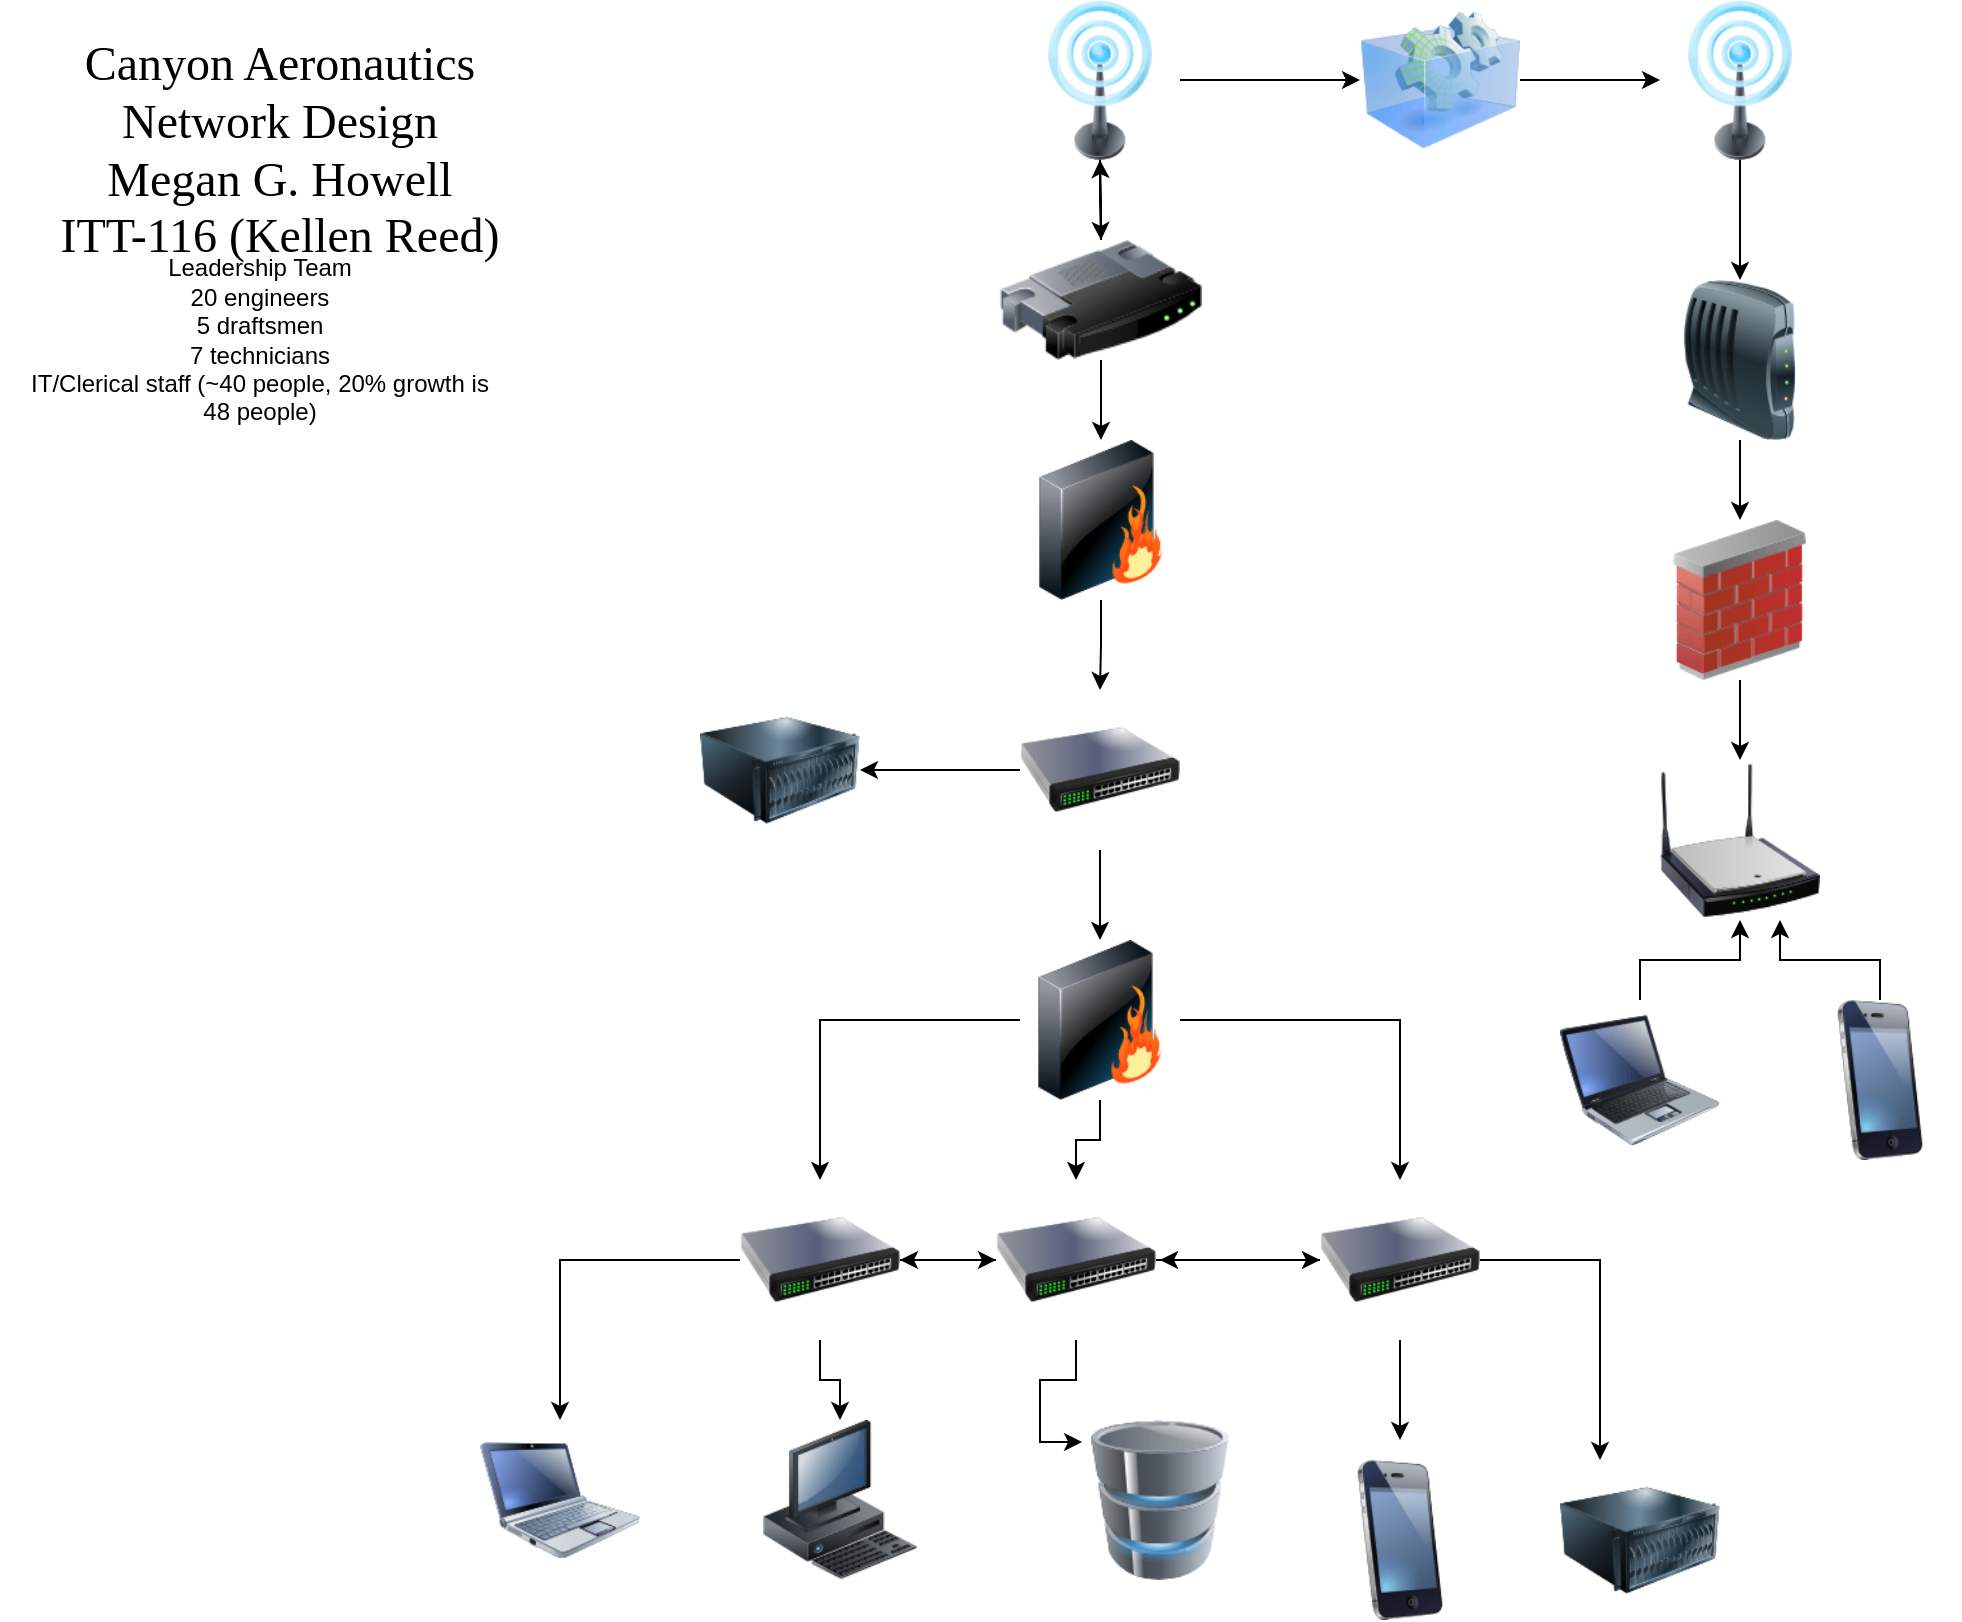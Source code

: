 <mxfile version="21.1.2" type="github">
  <diagram name="Page-1" id="55a83fd1-7818-8e21-69c5-c3457e3827bb">
    <mxGraphModel dx="756" dy="744" grid="1" gridSize="10" guides="1" tooltips="1" connect="1" arrows="1" fold="1" page="1" pageScale="1" pageWidth="1100" pageHeight="850" background="none" math="0" shadow="0">
      <root>
        <mxCell id="0" />
        <mxCell id="1" parent="0" />
        <mxCell id="h9fLuppz6c3Ee6yRtKW5-1" value="&lt;font style=&quot;font-size: 24px;&quot; face=&quot;Times New Roman&quot;&gt;Canyon Aeronautics Network Design&lt;br&gt;Megan G. Howell&lt;br&gt;ITT-116 (Kellen Reed)&lt;/font&gt;" style="text;html=1;strokeColor=none;fillColor=none;align=center;verticalAlign=middle;whiteSpace=wrap;rounded=0;" vertex="1" parent="1">
          <mxGeometry y="50" width="280" height="50" as="geometry" />
        </mxCell>
        <mxCell id="h9fLuppz6c3Ee6yRtKW5-2" value="Leadership Team&lt;br&gt;20 engineers&lt;br&gt;5 draftsmen&lt;br&gt;7 technicians&lt;br&gt;IT/Clerical staff (~40 people, 20% growth is 48 people)" style="text;html=1;strokeColor=none;fillColor=none;align=center;verticalAlign=middle;whiteSpace=wrap;rounded=0;" vertex="1" parent="1">
          <mxGeometry x="10" y="155" width="240" height="30" as="geometry" />
        </mxCell>
        <mxCell id="h9fLuppz6c3Ee6yRtKW5-10" style="edgeStyle=orthogonalEdgeStyle;rounded=0;orthogonalLoop=1;jettySize=auto;html=1;entryX=0.5;entryY=1;entryDx=0;entryDy=0;" edge="1" parent="1" source="h9fLuppz6c3Ee6yRtKW5-4" target="h9fLuppz6c3Ee6yRtKW5-9">
          <mxGeometry relative="1" as="geometry" />
        </mxCell>
        <mxCell id="h9fLuppz6c3Ee6yRtKW5-15" style="edgeStyle=orthogonalEdgeStyle;rounded=0;orthogonalLoop=1;jettySize=auto;html=1;entryX=0.5;entryY=0;entryDx=0;entryDy=0;" edge="1" parent="1" source="h9fLuppz6c3Ee6yRtKW5-4" target="h9fLuppz6c3Ee6yRtKW5-12">
          <mxGeometry relative="1" as="geometry" />
        </mxCell>
        <mxCell id="h9fLuppz6c3Ee6yRtKW5-4" value="" style="image;html=1;image=img/lib/clip_art/networking/Router_128x128.png" vertex="1" parent="1">
          <mxGeometry x="498" y="120" width="105" height="60" as="geometry" />
        </mxCell>
        <mxCell id="h9fLuppz6c3Ee6yRtKW5-25" style="edgeStyle=orthogonalEdgeStyle;rounded=0;orthogonalLoop=1;jettySize=auto;html=1;" edge="1" parent="1" source="h9fLuppz6c3Ee6yRtKW5-5" target="h9fLuppz6c3Ee6yRtKW5-13">
          <mxGeometry relative="1" as="geometry" />
        </mxCell>
        <mxCell id="h9fLuppz6c3Ee6yRtKW5-50" style="edgeStyle=orthogonalEdgeStyle;rounded=0;orthogonalLoop=1;jettySize=auto;html=1;" edge="1" parent="1" source="h9fLuppz6c3Ee6yRtKW5-5" target="h9fLuppz6c3Ee6yRtKW5-45">
          <mxGeometry relative="1" as="geometry" />
        </mxCell>
        <mxCell id="h9fLuppz6c3Ee6yRtKW5-51" style="edgeStyle=orthogonalEdgeStyle;rounded=0;orthogonalLoop=1;jettySize=auto;html=1;" edge="1" parent="1" source="h9fLuppz6c3Ee6yRtKW5-5" target="h9fLuppz6c3Ee6yRtKW5-46">
          <mxGeometry relative="1" as="geometry" />
        </mxCell>
        <mxCell id="h9fLuppz6c3Ee6yRtKW5-5" value="" style="image;html=1;image=img/lib/clip_art/networking/Switch_128x128.png" vertex="1" parent="1">
          <mxGeometry x="370" y="590" width="80" height="80" as="geometry" />
        </mxCell>
        <mxCell id="h9fLuppz6c3Ee6yRtKW5-27" style="edgeStyle=orthogonalEdgeStyle;rounded=0;orthogonalLoop=1;jettySize=auto;html=1;" edge="1" parent="1" source="h9fLuppz6c3Ee6yRtKW5-6">
          <mxGeometry relative="1" as="geometry">
            <mxPoint x="580" y="630" as="targetPoint" />
          </mxGeometry>
        </mxCell>
        <mxCell id="h9fLuppz6c3Ee6yRtKW5-53" style="edgeStyle=orthogonalEdgeStyle;rounded=0;orthogonalLoop=1;jettySize=auto;html=1;" edge="1" parent="1" source="h9fLuppz6c3Ee6yRtKW5-6">
          <mxGeometry relative="1" as="geometry">
            <mxPoint x="700" y="720" as="targetPoint" />
          </mxGeometry>
        </mxCell>
        <mxCell id="h9fLuppz6c3Ee6yRtKW5-54" style="edgeStyle=orthogonalEdgeStyle;rounded=0;orthogonalLoop=1;jettySize=auto;html=1;entryX=0.25;entryY=0;entryDx=0;entryDy=0;" edge="1" parent="1" source="h9fLuppz6c3Ee6yRtKW5-6" target="h9fLuppz6c3Ee6yRtKW5-49">
          <mxGeometry relative="1" as="geometry" />
        </mxCell>
        <mxCell id="h9fLuppz6c3Ee6yRtKW5-6" value="" style="image;html=1;image=img/lib/clip_art/networking/Switch_128x128.png" vertex="1" parent="1">
          <mxGeometry x="660" y="590" width="80" height="80" as="geometry" />
        </mxCell>
        <mxCell id="h9fLuppz6c3Ee6yRtKW5-21" style="edgeStyle=orthogonalEdgeStyle;rounded=0;orthogonalLoop=1;jettySize=auto;html=1;" edge="1" parent="1" source="h9fLuppz6c3Ee6yRtKW5-7" target="h9fLuppz6c3Ee6yRtKW5-14">
          <mxGeometry relative="1" as="geometry" />
        </mxCell>
        <mxCell id="h9fLuppz6c3Ee6yRtKW5-30" style="edgeStyle=orthogonalEdgeStyle;rounded=0;orthogonalLoop=1;jettySize=auto;html=1;" edge="1" parent="1" source="h9fLuppz6c3Ee6yRtKW5-7" target="h9fLuppz6c3Ee6yRtKW5-29">
          <mxGeometry relative="1" as="geometry" />
        </mxCell>
        <mxCell id="h9fLuppz6c3Ee6yRtKW5-7" value="" style="image;html=1;image=img/lib/clip_art/networking/Switch_128x128.png" vertex="1" parent="1">
          <mxGeometry x="510" y="345" width="80" height="80" as="geometry" />
        </mxCell>
        <mxCell id="h9fLuppz6c3Ee6yRtKW5-11" style="edgeStyle=orthogonalEdgeStyle;rounded=0;orthogonalLoop=1;jettySize=auto;html=1;entryX=0.5;entryY=0;entryDx=0;entryDy=0;" edge="1" parent="1" source="h9fLuppz6c3Ee6yRtKW5-9" target="h9fLuppz6c3Ee6yRtKW5-4">
          <mxGeometry relative="1" as="geometry" />
        </mxCell>
        <mxCell id="h9fLuppz6c3Ee6yRtKW5-32" style="edgeStyle=orthogonalEdgeStyle;rounded=0;orthogonalLoop=1;jettySize=auto;html=1;" edge="1" parent="1" source="h9fLuppz6c3Ee6yRtKW5-9" target="h9fLuppz6c3Ee6yRtKW5-31">
          <mxGeometry relative="1" as="geometry" />
        </mxCell>
        <mxCell id="h9fLuppz6c3Ee6yRtKW5-9" value="" style="image;html=1;image=img/lib/clip_art/telecommunication/Signal_tower_on_128x128.png" vertex="1" parent="1">
          <mxGeometry x="510" width="80" height="80" as="geometry" />
        </mxCell>
        <mxCell id="h9fLuppz6c3Ee6yRtKW5-20" style="edgeStyle=orthogonalEdgeStyle;rounded=0;orthogonalLoop=1;jettySize=auto;html=1;" edge="1" parent="1" source="h9fLuppz6c3Ee6yRtKW5-12" target="h9fLuppz6c3Ee6yRtKW5-7">
          <mxGeometry relative="1" as="geometry" />
        </mxCell>
        <mxCell id="h9fLuppz6c3Ee6yRtKW5-12" value="" style="image;html=1;image=img/lib/clip_art/networking/Firewall_128x128.png" vertex="1" parent="1">
          <mxGeometry x="510.5" y="220" width="80" height="80" as="geometry" />
        </mxCell>
        <mxCell id="h9fLuppz6c3Ee6yRtKW5-26" style="edgeStyle=orthogonalEdgeStyle;rounded=0;orthogonalLoop=1;jettySize=auto;html=1;" edge="1" parent="1" source="h9fLuppz6c3Ee6yRtKW5-13" target="h9fLuppz6c3Ee6yRtKW5-6">
          <mxGeometry relative="1" as="geometry" />
        </mxCell>
        <mxCell id="h9fLuppz6c3Ee6yRtKW5-28" style="edgeStyle=orthogonalEdgeStyle;rounded=0;orthogonalLoop=1;jettySize=auto;html=1;" edge="1" parent="1" source="h9fLuppz6c3Ee6yRtKW5-13" target="h9fLuppz6c3Ee6yRtKW5-5">
          <mxGeometry relative="1" as="geometry" />
        </mxCell>
        <mxCell id="h9fLuppz6c3Ee6yRtKW5-52" style="edgeStyle=orthogonalEdgeStyle;rounded=0;orthogonalLoop=1;jettySize=auto;html=1;entryX=0.013;entryY=0.138;entryDx=0;entryDy=0;entryPerimeter=0;" edge="1" parent="1" source="h9fLuppz6c3Ee6yRtKW5-13" target="h9fLuppz6c3Ee6yRtKW5-47">
          <mxGeometry relative="1" as="geometry" />
        </mxCell>
        <mxCell id="h9fLuppz6c3Ee6yRtKW5-13" value="" style="image;html=1;image=img/lib/clip_art/networking/Switch_128x128.png" vertex="1" parent="1">
          <mxGeometry x="498" y="590" width="80" height="80" as="geometry" />
        </mxCell>
        <mxCell id="h9fLuppz6c3Ee6yRtKW5-22" style="edgeStyle=orthogonalEdgeStyle;rounded=0;orthogonalLoop=1;jettySize=auto;html=1;" edge="1" parent="1" source="h9fLuppz6c3Ee6yRtKW5-14" target="h9fLuppz6c3Ee6yRtKW5-5">
          <mxGeometry relative="1" as="geometry" />
        </mxCell>
        <mxCell id="h9fLuppz6c3Ee6yRtKW5-23" style="edgeStyle=orthogonalEdgeStyle;rounded=0;orthogonalLoop=1;jettySize=auto;html=1;" edge="1" parent="1" source="h9fLuppz6c3Ee6yRtKW5-14" target="h9fLuppz6c3Ee6yRtKW5-13">
          <mxGeometry relative="1" as="geometry" />
        </mxCell>
        <mxCell id="h9fLuppz6c3Ee6yRtKW5-24" style="edgeStyle=orthogonalEdgeStyle;rounded=0;orthogonalLoop=1;jettySize=auto;html=1;" edge="1" parent="1" source="h9fLuppz6c3Ee6yRtKW5-14" target="h9fLuppz6c3Ee6yRtKW5-6">
          <mxGeometry relative="1" as="geometry" />
        </mxCell>
        <mxCell id="h9fLuppz6c3Ee6yRtKW5-14" value="" style="image;html=1;image=img/lib/clip_art/networking/Firewall_128x128.png" vertex="1" parent="1">
          <mxGeometry x="510" y="470" width="80" height="80" as="geometry" />
        </mxCell>
        <mxCell id="h9fLuppz6c3Ee6yRtKW5-29" value="" style="image;html=1;image=img/lib/clip_art/computers/Server_128x128.png" vertex="1" parent="1">
          <mxGeometry x="350" y="345" width="80" height="80" as="geometry" />
        </mxCell>
        <mxCell id="h9fLuppz6c3Ee6yRtKW5-34" style="edgeStyle=orthogonalEdgeStyle;rounded=0;orthogonalLoop=1;jettySize=auto;html=1;entryX=0;entryY=0.5;entryDx=0;entryDy=0;" edge="1" parent="1" source="h9fLuppz6c3Ee6yRtKW5-31" target="h9fLuppz6c3Ee6yRtKW5-33">
          <mxGeometry relative="1" as="geometry" />
        </mxCell>
        <mxCell id="h9fLuppz6c3Ee6yRtKW5-31" value="" style="image;html=1;image=img/lib/clip_art/computers/Virtual_Application_128x128.png" vertex="1" parent="1">
          <mxGeometry x="680" width="80" height="80" as="geometry" />
        </mxCell>
        <mxCell id="h9fLuppz6c3Ee6yRtKW5-36" style="edgeStyle=orthogonalEdgeStyle;rounded=0;orthogonalLoop=1;jettySize=auto;html=1;entryX=0.5;entryY=0;entryDx=0;entryDy=0;" edge="1" parent="1" source="h9fLuppz6c3Ee6yRtKW5-33" target="h9fLuppz6c3Ee6yRtKW5-35">
          <mxGeometry relative="1" as="geometry" />
        </mxCell>
        <mxCell id="h9fLuppz6c3Ee6yRtKW5-33" value="" style="image;html=1;image=img/lib/clip_art/telecommunication/Signal_tower_on_128x128.png" vertex="1" parent="1">
          <mxGeometry x="830" width="80" height="80" as="geometry" />
        </mxCell>
        <mxCell id="h9fLuppz6c3Ee6yRtKW5-38" style="edgeStyle=orthogonalEdgeStyle;rounded=0;orthogonalLoop=1;jettySize=auto;html=1;" edge="1" parent="1" source="h9fLuppz6c3Ee6yRtKW5-35" target="h9fLuppz6c3Ee6yRtKW5-37">
          <mxGeometry relative="1" as="geometry" />
        </mxCell>
        <mxCell id="h9fLuppz6c3Ee6yRtKW5-35" value="" style="image;html=1;image=img/lib/clip_art/networking/Modem_128x128.png" vertex="1" parent="1">
          <mxGeometry x="830" y="140" width="80" height="80" as="geometry" />
        </mxCell>
        <mxCell id="h9fLuppz6c3Ee6yRtKW5-40" style="edgeStyle=orthogonalEdgeStyle;rounded=0;orthogonalLoop=1;jettySize=auto;html=1;" edge="1" parent="1" source="h9fLuppz6c3Ee6yRtKW5-37" target="h9fLuppz6c3Ee6yRtKW5-39">
          <mxGeometry relative="1" as="geometry" />
        </mxCell>
        <mxCell id="h9fLuppz6c3Ee6yRtKW5-37" value="" style="image;html=1;image=img/lib/clip_art/networking/Firewall_02_128x128.png" vertex="1" parent="1">
          <mxGeometry x="830" y="260" width="80" height="80" as="geometry" />
        </mxCell>
        <mxCell id="h9fLuppz6c3Ee6yRtKW5-39" value="" style="image;html=1;image=img/lib/clip_art/networking/Wireless_Router_N_128x128.png" vertex="1" parent="1">
          <mxGeometry x="830" y="380" width="80" height="80" as="geometry" />
        </mxCell>
        <mxCell id="h9fLuppz6c3Ee6yRtKW5-43" style="edgeStyle=orthogonalEdgeStyle;rounded=0;orthogonalLoop=1;jettySize=auto;html=1;" edge="1" parent="1" source="h9fLuppz6c3Ee6yRtKW5-41" target="h9fLuppz6c3Ee6yRtKW5-39">
          <mxGeometry relative="1" as="geometry" />
        </mxCell>
        <mxCell id="h9fLuppz6c3Ee6yRtKW5-41" value="" style="image;html=1;image=img/lib/clip_art/computers/Laptop_128x128.png" vertex="1" parent="1">
          <mxGeometry x="780" y="500" width="80" height="80" as="geometry" />
        </mxCell>
        <mxCell id="h9fLuppz6c3Ee6yRtKW5-44" style="edgeStyle=orthogonalEdgeStyle;rounded=0;orthogonalLoop=1;jettySize=auto;html=1;entryX=0.75;entryY=1;entryDx=0;entryDy=0;" edge="1" parent="1" source="h9fLuppz6c3Ee6yRtKW5-42" target="h9fLuppz6c3Ee6yRtKW5-39">
          <mxGeometry relative="1" as="geometry" />
        </mxCell>
        <mxCell id="h9fLuppz6c3Ee6yRtKW5-42" value="" style="image;html=1;image=img/lib/clip_art/telecommunication/iPhone_128x128.png" vertex="1" parent="1">
          <mxGeometry x="900" y="500" width="80" height="80" as="geometry" />
        </mxCell>
        <mxCell id="h9fLuppz6c3Ee6yRtKW5-45" value="" style="image;html=1;image=img/lib/clip_art/computers/Netbook_128x128.png" vertex="1" parent="1">
          <mxGeometry x="240" y="710" width="80" height="80" as="geometry" />
        </mxCell>
        <mxCell id="h9fLuppz6c3Ee6yRtKW5-46" value="" style="image;html=1;image=img/lib/clip_art/computers/Workstation_128x128.png" vertex="1" parent="1">
          <mxGeometry x="380" y="710" width="80" height="80" as="geometry" />
        </mxCell>
        <mxCell id="h9fLuppz6c3Ee6yRtKW5-47" value="" style="image;html=1;image=img/lib/clip_art/computers/Database_128x128.png" vertex="1" parent="1">
          <mxGeometry x="540" y="710" width="80" height="80" as="geometry" />
        </mxCell>
        <mxCell id="h9fLuppz6c3Ee6yRtKW5-48" value="" style="image;html=1;image=img/lib/clip_art/telecommunication/iPhone_128x128.png" vertex="1" parent="1">
          <mxGeometry x="660" y="730" width="80" height="80" as="geometry" />
        </mxCell>
        <mxCell id="h9fLuppz6c3Ee6yRtKW5-49" value="" style="image;html=1;image=img/lib/clip_art/computers/Server_128x128.png" vertex="1" parent="1">
          <mxGeometry x="780" y="730" width="80" height="80" as="geometry" />
        </mxCell>
      </root>
    </mxGraphModel>
  </diagram>
</mxfile>
